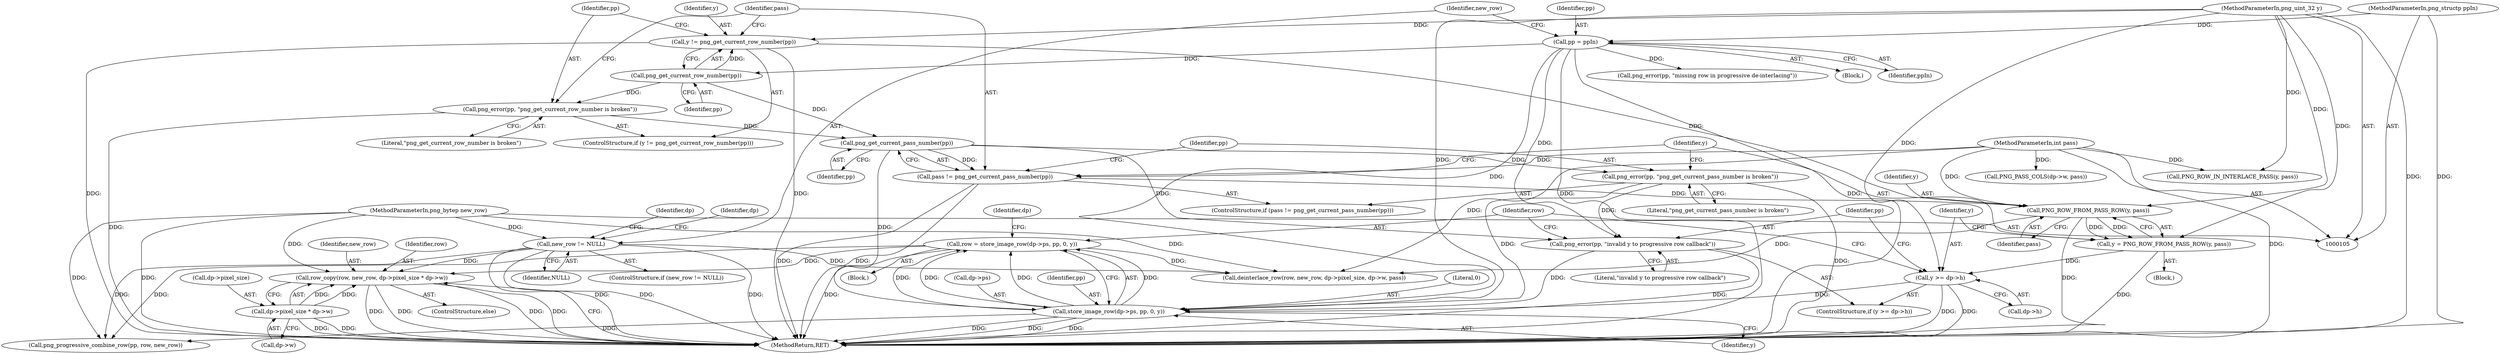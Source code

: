 digraph "1_Android_9d4853418ab2f754c2b63e091c29c5529b8b86ca_120@API" {
"1000193" [label="(Call,row_copy(row, new_row, dp->pixel_size * dp->w))"];
"1000162" [label="(Call,row = store_image_row(dp->ps, pp, 0, y))"];
"1000164" [label="(Call,store_image_row(dp->ps, pp, 0, y))"];
"1000159" [label="(Call,png_error(pp, \"invalid y to progressive row callback\"))"];
"1000143" [label="(Call,png_get_current_pass_number(pp))"];
"1000135" [label="(Call,png_get_current_row_number(pp))"];
"1000112" [label="(Call,pp = ppIn)"];
"1000106" [label="(MethodParameterIn,png_structp ppIn)"];
"1000137" [label="(Call,png_error(pp, \"png_get_current_row_number is broken\"))"];
"1000145" [label="(Call,png_error(pp, \"png_get_current_pass_number is broken\"))"];
"1000154" [label="(Call,y >= dp->h)"];
"1000148" [label="(Call,y = PNG_ROW_FROM_PASS_ROW(y, pass))"];
"1000150" [label="(Call,PNG_ROW_FROM_PASS_ROW(y, pass))"];
"1000133" [label="(Call,y != png_get_current_row_number(pp))"];
"1000108" [label="(MethodParameterIn,png_uint_32 y)"];
"1000141" [label="(Call,pass != png_get_current_pass_number(pp))"];
"1000109" [label="(MethodParameterIn,int pass)"];
"1000116" [label="(Call,new_row != NULL)"];
"1000107" [label="(MethodParameterIn,png_bytep new_row)"];
"1000196" [label="(Call,dp->pixel_size * dp->w)"];
"1000112" [label="(Call,pp = ppIn)"];
"1000161" [label="(Literal,\"invalid y to progressive row callback\")"];
"1000195" [label="(Identifier,new_row)"];
"1000143" [label="(Call,png_get_current_pass_number(pp))"];
"1000115" [label="(ControlStructure,if (new_row != NULL))"];
"1000131" [label="(Block,)"];
"1000136" [label="(Identifier,pp)"];
"1000163" [label="(Identifier,row)"];
"1000108" [label="(MethodParameterIn,png_uint_32 y)"];
"1000230" [label="(MethodReturn,RET)"];
"1000160" [label="(Identifier,pp)"];
"1000169" [label="(Literal,0)"];
"1000116" [label="(Call,new_row != NULL)"];
"1000164" [label="(Call,store_image_row(dp->ps, pp, 0, y))"];
"1000150" [label="(Call,PNG_ROW_FROM_PASS_ROW(y, pass))"];
"1000152" [label="(Identifier,pass)"];
"1000227" [label="(Call,png_error(pp, \"missing row in progressive de-interlacing\"))"];
"1000197" [label="(Call,dp->pixel_size)"];
"1000170" [label="(Identifier,y)"];
"1000119" [label="(Block,)"];
"1000182" [label="(Call,deinterlace_row(row, new_row, dp->pixel_size, dp->w, pass))"];
"1000133" [label="(Call,y != png_get_current_row_number(pp))"];
"1000156" [label="(Call,dp->h)"];
"1000134" [label="(Identifier,y)"];
"1000221" [label="(Call,PNG_PASS_COLS(dp->w, pass))"];
"1000196" [label="(Call,dp->pixel_size * dp->w)"];
"1000204" [label="(Call,png_progressive_combine_row(pp, row, new_row))"];
"1000153" [label="(ControlStructure,if (y >= dp->h))"];
"1000165" [label="(Call,dp->ps)"];
"1000144" [label="(Identifier,pp)"];
"1000142" [label="(Identifier,pass)"];
"1000217" [label="(Call,PNG_ROW_IN_INTERLACE_PASS(y, pass))"];
"1000192" [label="(ControlStructure,else)"];
"1000141" [label="(Call,pass != png_get_current_pass_number(pp))"];
"1000135" [label="(Call,png_get_current_row_number(pp))"];
"1000194" [label="(Identifier,row)"];
"1000117" [label="(Identifier,new_row)"];
"1000110" [label="(Block,)"];
"1000148" [label="(Call,y = PNG_ROW_FROM_PASS_ROW(y, pass))"];
"1000173" [label="(Identifier,dp)"];
"1000137" [label="(Call,png_error(pp, \"png_get_current_row_number is broken\"))"];
"1000159" [label="(Call,png_error(pp, \"invalid y to progressive row callback\"))"];
"1000155" [label="(Identifier,y)"];
"1000213" [label="(Identifier,dp)"];
"1000162" [label="(Call,row = store_image_row(dp->ps, pp, 0, y))"];
"1000200" [label="(Call,dp->w)"];
"1000124" [label="(Identifier,dp)"];
"1000140" [label="(ControlStructure,if (pass != png_get_current_pass_number(pp)))"];
"1000168" [label="(Identifier,pp)"];
"1000154" [label="(Call,y >= dp->h)"];
"1000138" [label="(Identifier,pp)"];
"1000146" [label="(Identifier,pp)"];
"1000114" [label="(Identifier,ppIn)"];
"1000149" [label="(Identifier,y)"];
"1000109" [label="(MethodParameterIn,int pass)"];
"1000193" [label="(Call,row_copy(row, new_row, dp->pixel_size * dp->w))"];
"1000107" [label="(MethodParameterIn,png_bytep new_row)"];
"1000151" [label="(Identifier,y)"];
"1000139" [label="(Literal,\"png_get_current_row_number is broken\")"];
"1000147" [label="(Literal,\"png_get_current_pass_number is broken\")"];
"1000113" [label="(Identifier,pp)"];
"1000106" [label="(MethodParameterIn,png_structp ppIn)"];
"1000132" [label="(ControlStructure,if (y != png_get_current_row_number(pp)))"];
"1000145" [label="(Call,png_error(pp, \"png_get_current_pass_number is broken\"))"];
"1000118" [label="(Identifier,NULL)"];
"1000193" -> "1000192"  [label="AST: "];
"1000193" -> "1000196"  [label="CFG: "];
"1000194" -> "1000193"  [label="AST: "];
"1000195" -> "1000193"  [label="AST: "];
"1000196" -> "1000193"  [label="AST: "];
"1000230" -> "1000193"  [label="CFG: "];
"1000193" -> "1000230"  [label="DDG: "];
"1000193" -> "1000230"  [label="DDG: "];
"1000193" -> "1000230"  [label="DDG: "];
"1000193" -> "1000230"  [label="DDG: "];
"1000162" -> "1000193"  [label="DDG: "];
"1000116" -> "1000193"  [label="DDG: "];
"1000107" -> "1000193"  [label="DDG: "];
"1000196" -> "1000193"  [label="DDG: "];
"1000196" -> "1000193"  [label="DDG: "];
"1000162" -> "1000119"  [label="AST: "];
"1000162" -> "1000164"  [label="CFG: "];
"1000163" -> "1000162"  [label="AST: "];
"1000164" -> "1000162"  [label="AST: "];
"1000173" -> "1000162"  [label="CFG: "];
"1000162" -> "1000230"  [label="DDG: "];
"1000164" -> "1000162"  [label="DDG: "];
"1000164" -> "1000162"  [label="DDG: "];
"1000164" -> "1000162"  [label="DDG: "];
"1000164" -> "1000162"  [label="DDG: "];
"1000162" -> "1000182"  [label="DDG: "];
"1000162" -> "1000204"  [label="DDG: "];
"1000164" -> "1000170"  [label="CFG: "];
"1000165" -> "1000164"  [label="AST: "];
"1000168" -> "1000164"  [label="AST: "];
"1000169" -> "1000164"  [label="AST: "];
"1000170" -> "1000164"  [label="AST: "];
"1000164" -> "1000230"  [label="DDG: "];
"1000164" -> "1000230"  [label="DDG: "];
"1000164" -> "1000230"  [label="DDG: "];
"1000159" -> "1000164"  [label="DDG: "];
"1000143" -> "1000164"  [label="DDG: "];
"1000112" -> "1000164"  [label="DDG: "];
"1000145" -> "1000164"  [label="DDG: "];
"1000154" -> "1000164"  [label="DDG: "];
"1000108" -> "1000164"  [label="DDG: "];
"1000164" -> "1000204"  [label="DDG: "];
"1000159" -> "1000153"  [label="AST: "];
"1000159" -> "1000161"  [label="CFG: "];
"1000160" -> "1000159"  [label="AST: "];
"1000161" -> "1000159"  [label="AST: "];
"1000163" -> "1000159"  [label="CFG: "];
"1000159" -> "1000230"  [label="DDG: "];
"1000143" -> "1000159"  [label="DDG: "];
"1000112" -> "1000159"  [label="DDG: "];
"1000145" -> "1000159"  [label="DDG: "];
"1000143" -> "1000141"  [label="AST: "];
"1000143" -> "1000144"  [label="CFG: "];
"1000144" -> "1000143"  [label="AST: "];
"1000141" -> "1000143"  [label="CFG: "];
"1000143" -> "1000141"  [label="DDG: "];
"1000135" -> "1000143"  [label="DDG: "];
"1000137" -> "1000143"  [label="DDG: "];
"1000143" -> "1000145"  [label="DDG: "];
"1000135" -> "1000133"  [label="AST: "];
"1000135" -> "1000136"  [label="CFG: "];
"1000136" -> "1000135"  [label="AST: "];
"1000133" -> "1000135"  [label="CFG: "];
"1000135" -> "1000133"  [label="DDG: "];
"1000112" -> "1000135"  [label="DDG: "];
"1000135" -> "1000137"  [label="DDG: "];
"1000112" -> "1000110"  [label="AST: "];
"1000112" -> "1000114"  [label="CFG: "];
"1000113" -> "1000112"  [label="AST: "];
"1000114" -> "1000112"  [label="AST: "];
"1000117" -> "1000112"  [label="CFG: "];
"1000112" -> "1000230"  [label="DDG: "];
"1000112" -> "1000230"  [label="DDG: "];
"1000106" -> "1000112"  [label="DDG: "];
"1000112" -> "1000227"  [label="DDG: "];
"1000106" -> "1000105"  [label="AST: "];
"1000106" -> "1000230"  [label="DDG: "];
"1000137" -> "1000132"  [label="AST: "];
"1000137" -> "1000139"  [label="CFG: "];
"1000138" -> "1000137"  [label="AST: "];
"1000139" -> "1000137"  [label="AST: "];
"1000142" -> "1000137"  [label="CFG: "];
"1000137" -> "1000230"  [label="DDG: "];
"1000145" -> "1000140"  [label="AST: "];
"1000145" -> "1000147"  [label="CFG: "];
"1000146" -> "1000145"  [label="AST: "];
"1000147" -> "1000145"  [label="AST: "];
"1000149" -> "1000145"  [label="CFG: "];
"1000145" -> "1000230"  [label="DDG: "];
"1000154" -> "1000153"  [label="AST: "];
"1000154" -> "1000156"  [label="CFG: "];
"1000155" -> "1000154"  [label="AST: "];
"1000156" -> "1000154"  [label="AST: "];
"1000160" -> "1000154"  [label="CFG: "];
"1000163" -> "1000154"  [label="CFG: "];
"1000154" -> "1000230"  [label="DDG: "];
"1000154" -> "1000230"  [label="DDG: "];
"1000148" -> "1000154"  [label="DDG: "];
"1000108" -> "1000154"  [label="DDG: "];
"1000148" -> "1000131"  [label="AST: "];
"1000148" -> "1000150"  [label="CFG: "];
"1000149" -> "1000148"  [label="AST: "];
"1000150" -> "1000148"  [label="AST: "];
"1000155" -> "1000148"  [label="CFG: "];
"1000148" -> "1000230"  [label="DDG: "];
"1000150" -> "1000148"  [label="DDG: "];
"1000150" -> "1000148"  [label="DDG: "];
"1000108" -> "1000148"  [label="DDG: "];
"1000150" -> "1000152"  [label="CFG: "];
"1000151" -> "1000150"  [label="AST: "];
"1000152" -> "1000150"  [label="AST: "];
"1000150" -> "1000230"  [label="DDG: "];
"1000133" -> "1000150"  [label="DDG: "];
"1000108" -> "1000150"  [label="DDG: "];
"1000141" -> "1000150"  [label="DDG: "];
"1000109" -> "1000150"  [label="DDG: "];
"1000150" -> "1000182"  [label="DDG: "];
"1000133" -> "1000132"  [label="AST: "];
"1000134" -> "1000133"  [label="AST: "];
"1000138" -> "1000133"  [label="CFG: "];
"1000142" -> "1000133"  [label="CFG: "];
"1000133" -> "1000230"  [label="DDG: "];
"1000133" -> "1000230"  [label="DDG: "];
"1000108" -> "1000133"  [label="DDG: "];
"1000108" -> "1000105"  [label="AST: "];
"1000108" -> "1000230"  [label="DDG: "];
"1000108" -> "1000217"  [label="DDG: "];
"1000141" -> "1000140"  [label="AST: "];
"1000142" -> "1000141"  [label="AST: "];
"1000146" -> "1000141"  [label="CFG: "];
"1000149" -> "1000141"  [label="CFG: "];
"1000141" -> "1000230"  [label="DDG: "];
"1000141" -> "1000230"  [label="DDG: "];
"1000109" -> "1000141"  [label="DDG: "];
"1000109" -> "1000105"  [label="AST: "];
"1000109" -> "1000230"  [label="DDG: "];
"1000109" -> "1000182"  [label="DDG: "];
"1000109" -> "1000217"  [label="DDG: "];
"1000109" -> "1000221"  [label="DDG: "];
"1000116" -> "1000115"  [label="AST: "];
"1000116" -> "1000118"  [label="CFG: "];
"1000117" -> "1000116"  [label="AST: "];
"1000118" -> "1000116"  [label="AST: "];
"1000124" -> "1000116"  [label="CFG: "];
"1000213" -> "1000116"  [label="CFG: "];
"1000116" -> "1000230"  [label="DDG: "];
"1000116" -> "1000230"  [label="DDG: "];
"1000116" -> "1000230"  [label="DDG: "];
"1000107" -> "1000116"  [label="DDG: "];
"1000116" -> "1000182"  [label="DDG: "];
"1000116" -> "1000204"  [label="DDG: "];
"1000107" -> "1000105"  [label="AST: "];
"1000107" -> "1000230"  [label="DDG: "];
"1000107" -> "1000182"  [label="DDG: "];
"1000107" -> "1000204"  [label="DDG: "];
"1000196" -> "1000200"  [label="CFG: "];
"1000197" -> "1000196"  [label="AST: "];
"1000200" -> "1000196"  [label="AST: "];
"1000196" -> "1000230"  [label="DDG: "];
"1000196" -> "1000230"  [label="DDG: "];
}

